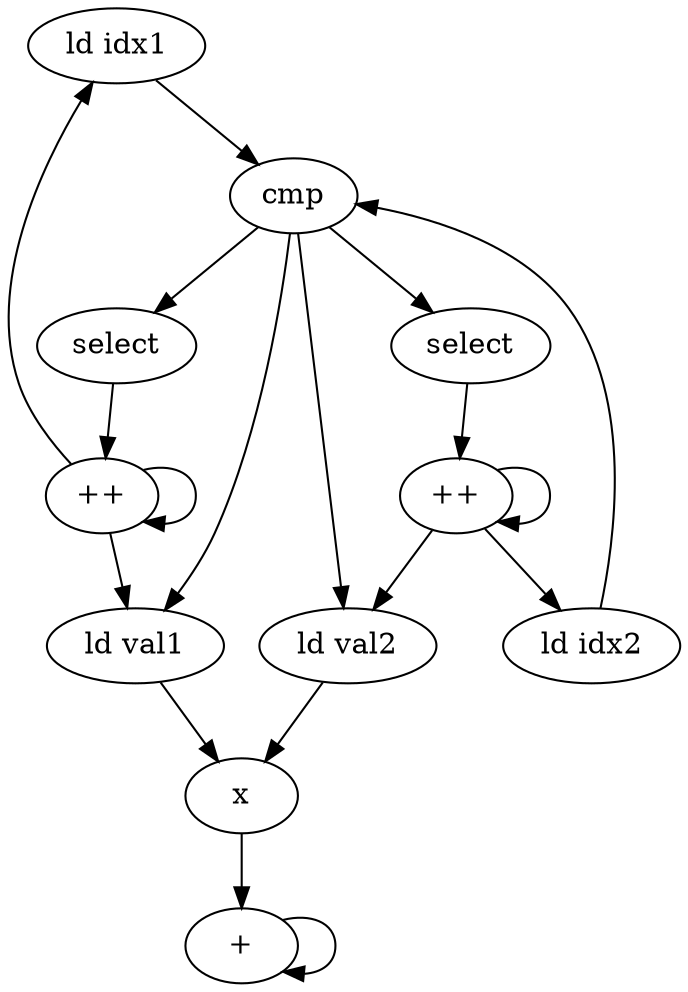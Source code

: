 digraph Sparse_Vec_Mult {
 0  [label = "ld idx1"]
 1  [label = "ld idx2"]
 2  [label = "ld val1"]
 3  [label = "ld val2"]
 4  [label = "cmp"]
 5  [label = "select"]
 6  [label = "select"]
 7  [label = "++"]
 8  [label = "++"]
 9  [label = "x"]
 10 [label = "+"]
 
 0 -> 4
 1 -> 4
 4 -> 5
 4 -> 6
 4 -> 2
 4 -> 3
 2 -> 9
 3 -> 9
 9 -> 10
 10 -> 10
 5 -> 7
 6 -> 8
 7 -> 7
 8 -> 8
 7 -> 0
 8 -> 1
 7 -> 2
 8 -> 3
 
}

